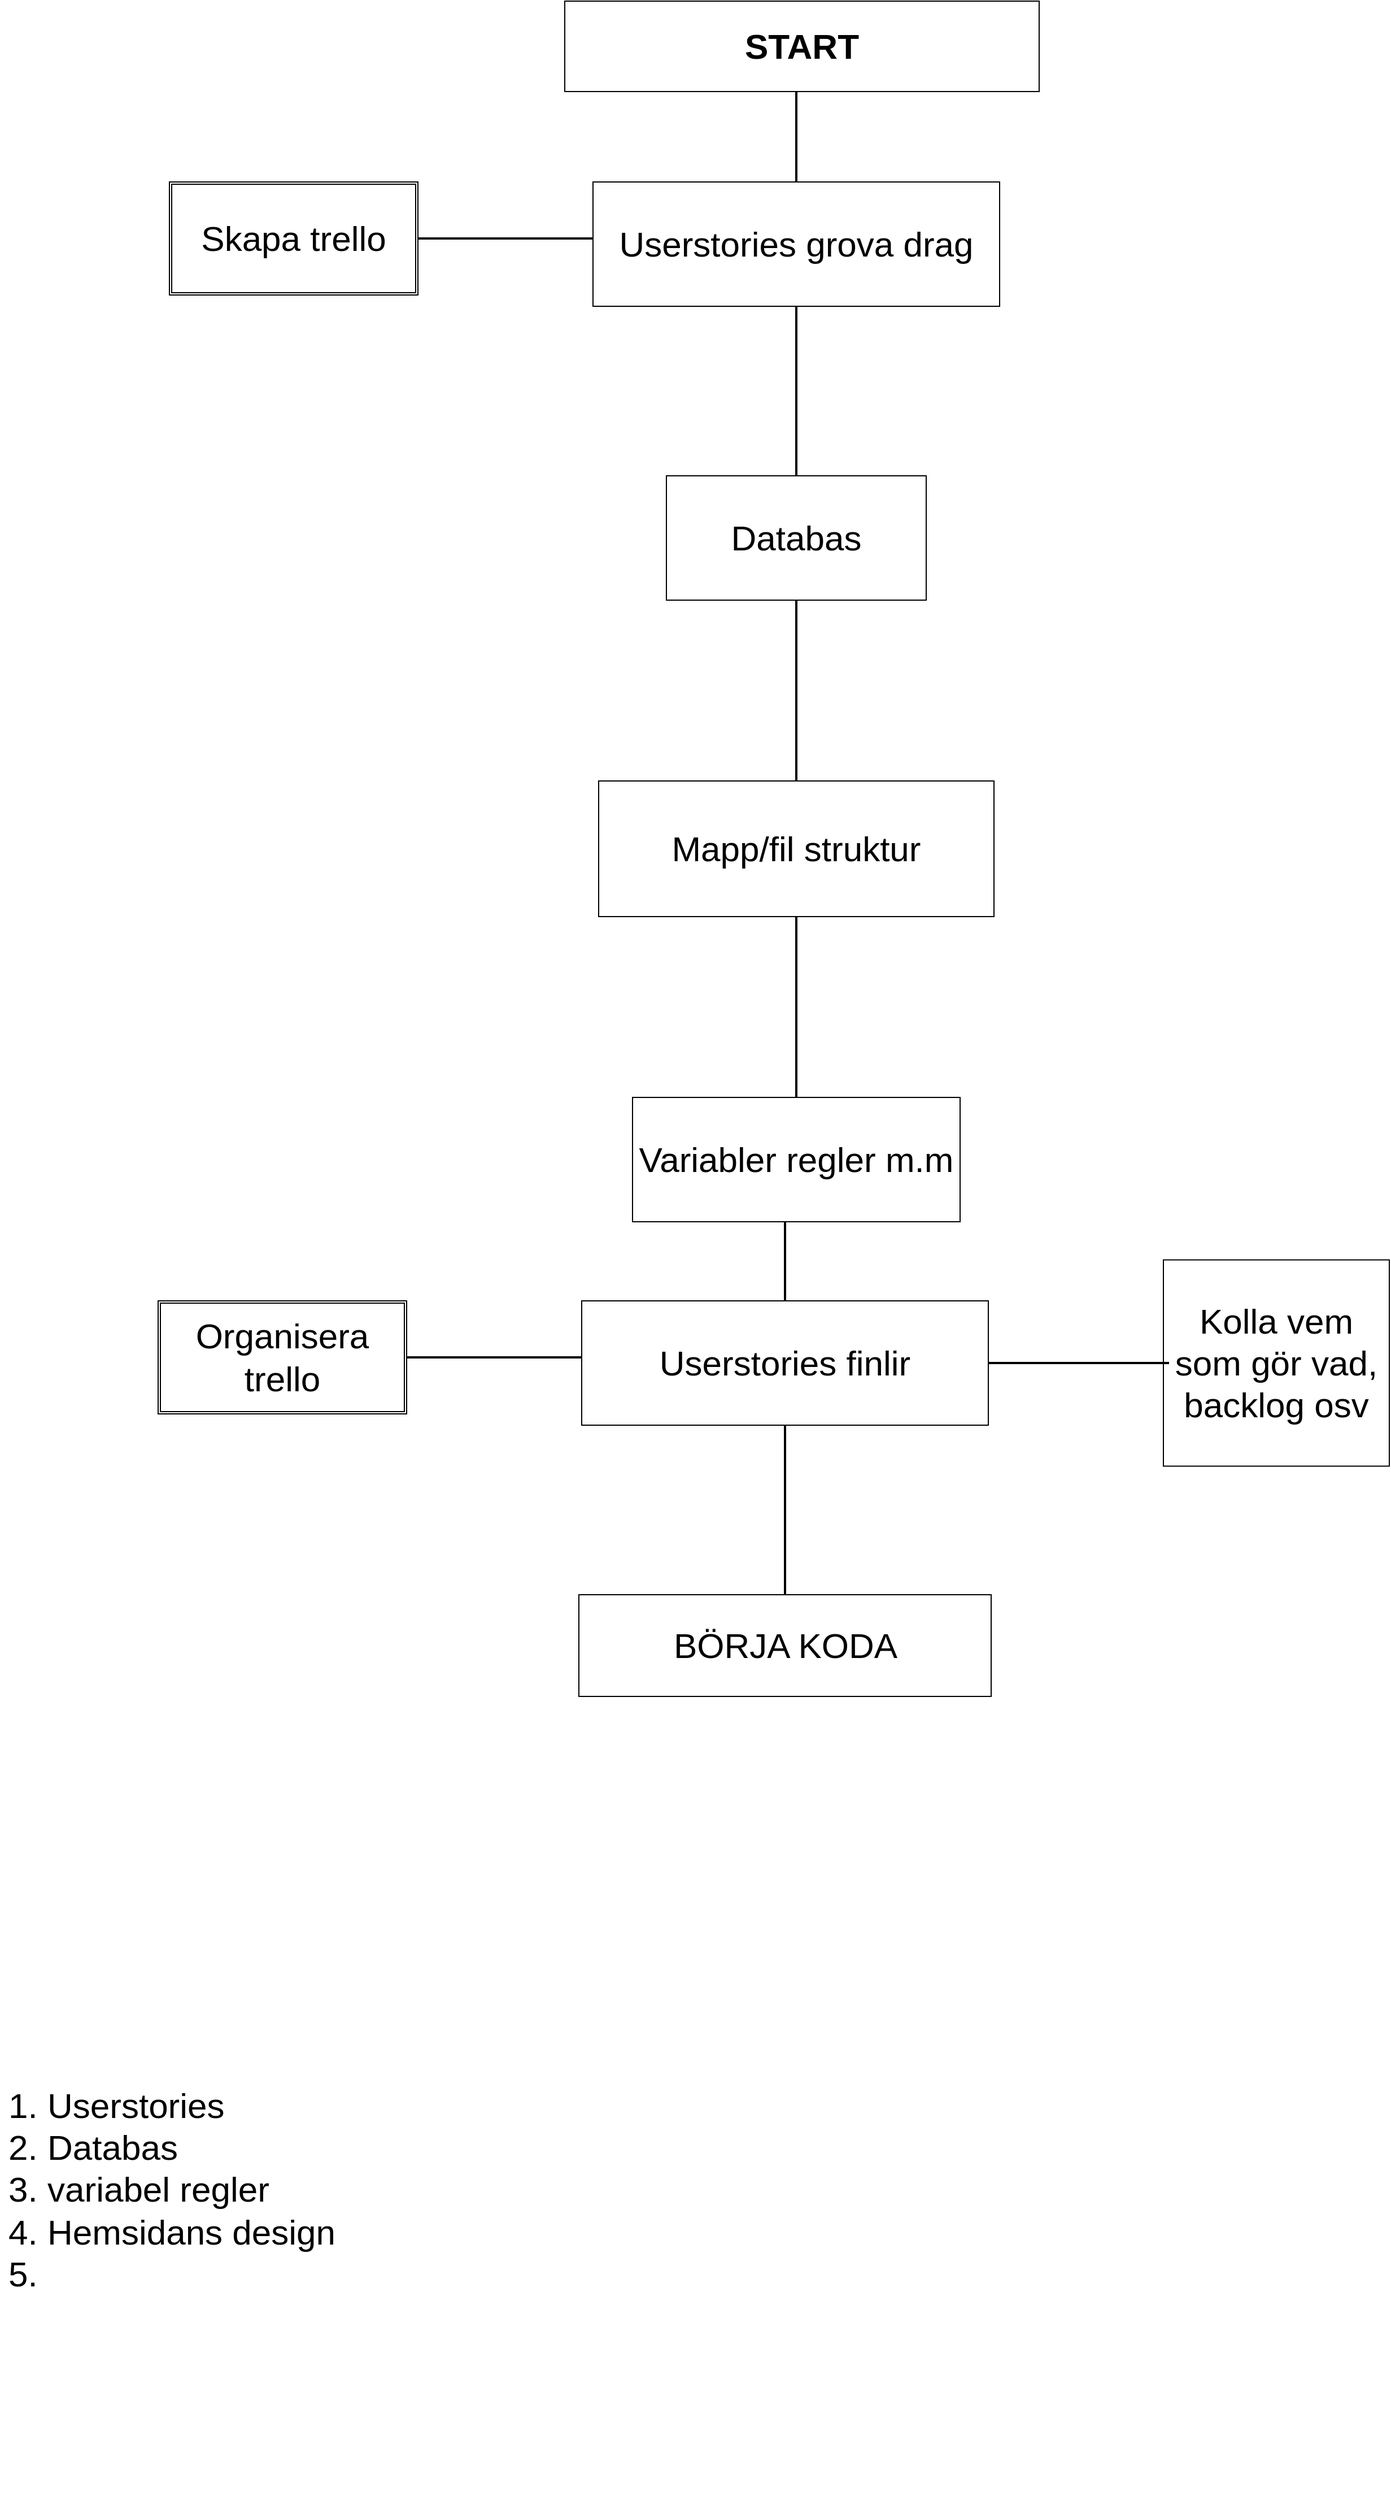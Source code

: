<mxfile version="20.6.0" type="device"><diagram id="DKDIf1oAiYqq6HVfeqoC" name="Sida-1"><mxGraphModel dx="2759" dy="2003" grid="1" gridSize="10" guides="1" tooltips="1" connect="1" arrows="1" fold="1" page="1" pageScale="1" pageWidth="1600" pageHeight="900" math="0" shadow="0"><root><mxCell id="0"/><mxCell id="1" parent="0"/><mxCell id="FPjcTigmDNFWFoHMxTLu-1" value="&lt;font style=&quot;font-size: 13px;&quot;&gt;&lt;font style=&quot;font-size: 14px;&quot;&gt;&lt;font style=&quot;font-size: 15px;&quot;&gt;&lt;font style=&quot;font-size: 16px;&quot;&gt;&lt;font style=&quot;font-size: 17px;&quot;&gt;&lt;font style=&quot;font-size: 18px;&quot;&gt;&lt;font style=&quot;font-size: 19px;&quot;&gt;&lt;font style=&quot;font-size: 20px;&quot;&gt;&lt;font style=&quot;font-size: 21px;&quot;&gt;&lt;font style=&quot;font-size: 22px;&quot;&gt;&lt;font style=&quot;font-size: 23px;&quot;&gt;&lt;font style=&quot;font-size: 24px;&quot;&gt;&lt;font style=&quot;font-size: 25px;&quot;&gt;&lt;font style=&quot;font-size: 26px;&quot;&gt;&lt;font style=&quot;font-size: 27px;&quot;&gt;&lt;font style=&quot;font-size: 28px;&quot;&gt;&lt;font style=&quot;font-size: 29px;&quot;&gt;&lt;font style=&quot;font-size: 30px;&quot;&gt;&lt;font style=&quot;font-size: 31px;&quot;&gt;&lt;font style=&quot;font-size: 31px;&quot;&gt;&lt;b&gt;START&lt;/b&gt;&lt;/font&gt;&lt;/font&gt;&lt;/font&gt;&lt;/font&gt;&lt;/font&gt;&lt;/font&gt;&lt;/font&gt;&lt;/font&gt;&lt;/font&gt;&lt;/font&gt;&lt;/font&gt;&lt;/font&gt;&lt;/font&gt;&lt;/font&gt;&lt;/font&gt;&lt;/font&gt;&lt;/font&gt;&lt;/font&gt;&lt;/font&gt;&lt;/font&gt;" style="rounded=0;whiteSpace=wrap;html=1;" vertex="1" parent="1"><mxGeometry x="410" y="-850" width="420" height="80" as="geometry"/></mxCell><mxCell id="FPjcTigmDNFWFoHMxTLu-2" value="" style="line;strokeWidth=2;direction=south;html=1;fontSize=31;" vertex="1" parent="1"><mxGeometry x="610" y="-770" width="10" height="90" as="geometry"/></mxCell><mxCell id="FPjcTigmDNFWFoHMxTLu-3" value="&lt;div&gt;Userstories grova drag&lt;br&gt;&lt;/div&gt;" style="rounded=0;whiteSpace=wrap;html=1;fontSize=31;" vertex="1" parent="1"><mxGeometry x="435" y="-690" width="360" height="110" as="geometry"/></mxCell><mxCell id="FPjcTigmDNFWFoHMxTLu-4" value="&lt;ol&gt;&lt;li&gt;Userstories&lt;/li&gt;&lt;li&gt;Databas&lt;/li&gt;&lt;li&gt;variabel regler&lt;/li&gt;&lt;li&gt;Hemsidans design&lt;/li&gt;&lt;li&gt;&lt;br&gt;&lt;/li&gt;&lt;/ol&gt;&lt;div&gt;&lt;br&gt;&lt;/div&gt;" style="text;strokeColor=none;fillColor=none;html=1;whiteSpace=wrap;verticalAlign=middle;overflow=hidden;fontSize=31;" vertex="1" parent="1"><mxGeometry x="-90" y="850" width="640" height="510" as="geometry"/></mxCell><mxCell id="FPjcTigmDNFWFoHMxTLu-6" value="" style="line;strokeWidth=2;direction=south;html=1;fontSize=31;" vertex="1" parent="1"><mxGeometry x="610" y="-580" width="10" height="160" as="geometry"/></mxCell><mxCell id="FPjcTigmDNFWFoHMxTLu-10" value="Databas" style="rounded=0;whiteSpace=wrap;html=1;fontSize=31;" vertex="1" parent="1"><mxGeometry x="500" y="-430" width="230" height="110" as="geometry"/></mxCell><mxCell id="FPjcTigmDNFWFoHMxTLu-11" value="" style="line;strokeWidth=2;direction=south;html=1;fontSize=31;" vertex="1" parent="1"><mxGeometry x="610" y="-320" width="10" height="160" as="geometry"/></mxCell><mxCell id="FPjcTigmDNFWFoHMxTLu-12" value="Mapp/fil struktur" style="rounded=0;whiteSpace=wrap;html=1;fontSize=31;" vertex="1" parent="1"><mxGeometry x="440" y="-160" width="350" height="120" as="geometry"/></mxCell><mxCell id="FPjcTigmDNFWFoHMxTLu-13" value="" style="line;strokeWidth=2;direction=south;html=1;fontSize=31;" vertex="1" parent="1"><mxGeometry x="610" y="-40" width="10" height="160" as="geometry"/></mxCell><mxCell id="FPjcTigmDNFWFoHMxTLu-14" value="Variabler regler m.m" style="rounded=0;whiteSpace=wrap;html=1;fontSize=31;" vertex="1" parent="1"><mxGeometry x="470" y="120" width="290" height="110" as="geometry"/></mxCell><mxCell id="FPjcTigmDNFWFoHMxTLu-17" value="Kolla vem som gör vad, backlog osv" style="rounded=0;whiteSpace=wrap;html=1;fontSize=31;" vertex="1" parent="1"><mxGeometry x="940" y="263.75" width="200" height="182.5" as="geometry"/></mxCell><mxCell id="FPjcTigmDNFWFoHMxTLu-19" value="" style="line;strokeWidth=2;direction=south;html=1;fontSize=31;rotation=90;" vertex="1" parent="1"><mxGeometry x="350" y="-720" width="10" height="160" as="geometry"/></mxCell><mxCell id="FPjcTigmDNFWFoHMxTLu-21" value="Skapa trello" style="shape=ext;double=1;rounded=0;whiteSpace=wrap;html=1;fontSize=31;" vertex="1" parent="1"><mxGeometry x="60" y="-690" width="220" height="100" as="geometry"/></mxCell><mxCell id="FPjcTigmDNFWFoHMxTLu-23" value="&lt;div&gt;Userstories finlir&lt;br&gt;&lt;/div&gt;" style="rounded=0;whiteSpace=wrap;html=1;fontSize=31;" vertex="1" parent="1"><mxGeometry x="425" y="300" width="360" height="110" as="geometry"/></mxCell><mxCell id="FPjcTigmDNFWFoHMxTLu-24" value="" style="line;strokeWidth=2;direction=south;html=1;fontSize=31;rotation=90;" vertex="1" parent="1"><mxGeometry x="860" y="275" width="10" height="160" as="geometry"/></mxCell><mxCell id="FPjcTigmDNFWFoHMxTLu-25" value="" style="line;strokeWidth=2;direction=south;html=1;fontSize=31;rotation=90;" vertex="1" parent="1"><mxGeometry x="340" y="270" width="10" height="160" as="geometry"/></mxCell><mxCell id="FPjcTigmDNFWFoHMxTLu-26" value="Organisera trello" style="shape=ext;double=1;rounded=0;whiteSpace=wrap;html=1;fontSize=31;" vertex="1" parent="1"><mxGeometry x="50" y="300" width="220" height="100" as="geometry"/></mxCell><mxCell id="FPjcTigmDNFWFoHMxTLu-27" value="" style="line;strokeWidth=2;direction=south;html=1;fontSize=31;" vertex="1" parent="1"><mxGeometry x="600" y="230" width="10" height="70" as="geometry"/></mxCell><mxCell id="FPjcTigmDNFWFoHMxTLu-28" value="" style="line;strokeWidth=2;direction=south;html=1;fontSize=31;" vertex="1" parent="1"><mxGeometry x="600" y="410" width="10" height="160" as="geometry"/></mxCell><mxCell id="FPjcTigmDNFWFoHMxTLu-29" value="BÖRJA KODA" style="rounded=0;whiteSpace=wrap;html=1;fontSize=31;" vertex="1" parent="1"><mxGeometry x="422.5" y="560" width="365" height="90" as="geometry"/></mxCell></root></mxGraphModel></diagram></mxfile>